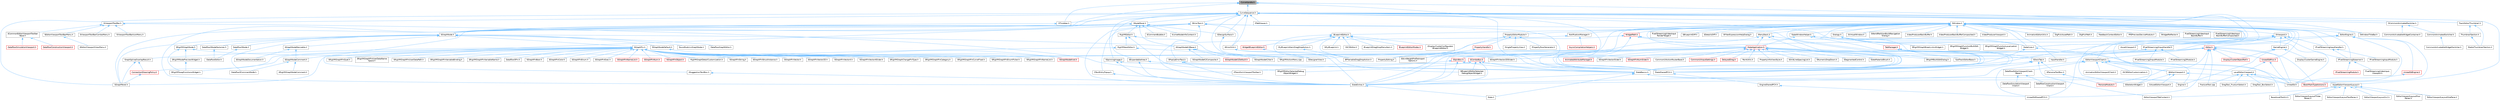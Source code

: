 digraph "CurveHandle.h"
{
 // INTERACTIVE_SVG=YES
 // LATEX_PDF_SIZE
  bgcolor="transparent";
  edge [fontname=Helvetica,fontsize=10,labelfontname=Helvetica,labelfontsize=10];
  node [fontname=Helvetica,fontsize=10,shape=box,height=0.2,width=0.4];
  Node1 [id="Node000001",label="CurveHandle.h",height=0.2,width=0.4,color="gray40", fillcolor="grey60", style="filled", fontcolor="black",tooltip=" "];
  Node1 -> Node2 [id="edge1_Node000001_Node000002",dir="back",color="steelblue1",style="solid",tooltip=" "];
  Node2 [id="Node000002",label="CurveSequence.h",height=0.2,width=0.4,color="grey40", fillcolor="white", style="filled",URL="$de/d03/CurveSequence_8h.html",tooltip=" "];
  Node2 -> Node3 [id="edge2_Node000002_Node000003",dir="back",color="steelblue1",style="solid",tooltip=" "];
  Node3 [id="Node000003",label="AssetEditorViewportLayout.h",height=0.2,width=0.4,color="grey40", fillcolor="white", style="filled",URL="$df/d46/AssetEditorViewportLayout_8h.html",tooltip=" "];
  Node3 -> Node4 [id="edge3_Node000003_Node000004",dir="back",color="steelblue1",style="solid",tooltip=" "];
  Node4 [id="Node000004",label="BaseAssetToolkit.h",height=0.2,width=0.4,color="grey40", fillcolor="white", style="filled",URL="$d4/d85/BaseAssetToolkit_8h.html",tooltip=" "];
  Node3 -> Node5 [id="edge4_Node000003_Node000005",dir="back",color="steelblue1",style="solid",tooltip=" "];
  Node5 [id="Node000005",label="EditorViewportLayout2x2.h",height=0.2,width=0.4,color="grey40", fillcolor="white", style="filled",URL="$df/dbd/EditorViewportLayout2x2_8h.html",tooltip=" "];
  Node3 -> Node6 [id="edge5_Node000003_Node000006",dir="back",color="steelblue1",style="solid",tooltip=" "];
  Node6 [id="Node000006",label="EditorViewportLayoutFour\lPanes.h",height=0.2,width=0.4,color="grey40", fillcolor="white", style="filled",URL="$d4/d84/EditorViewportLayoutFourPanes_8h.html",tooltip=" "];
  Node3 -> Node7 [id="edge6_Node000003_Node000007",dir="back",color="steelblue1",style="solid",tooltip=" "];
  Node7 [id="Node000007",label="EditorViewportLayoutOnePane.h",height=0.2,width=0.4,color="grey40", fillcolor="white", style="filled",URL="$d2/da6/EditorViewportLayoutOnePane_8h.html",tooltip=" "];
  Node3 -> Node8 [id="edge7_Node000003_Node000008",dir="back",color="steelblue1",style="solid",tooltip=" "];
  Node8 [id="Node000008",label="EditorViewportLayoutThree\lPanes.h",height=0.2,width=0.4,color="grey40", fillcolor="white", style="filled",URL="$d2/d25/EditorViewportLayoutThreePanes_8h.html",tooltip=" "];
  Node3 -> Node9 [id="edge8_Node000003_Node000009",dir="back",color="steelblue1",style="solid",tooltip=" "];
  Node9 [id="Node000009",label="EditorViewportLayoutTwoPanes.h",height=0.2,width=0.4,color="grey40", fillcolor="white", style="filled",URL="$dc/d66/EditorViewportLayoutTwoPanes_8h.html",tooltip=" "];
  Node3 -> Node10 [id="edge9_Node000003_Node000010",dir="back",color="steelblue1",style="solid",tooltip=" "];
  Node10 [id="Node000010",label="EditorViewportTabContent.h",height=0.2,width=0.4,color="grey40", fillcolor="white", style="filled",URL="$d9/da4/EditorViewportTabContent_8h.html",tooltip=" "];
  Node2 -> Node11 [id="edge10_Node000002_Node000011",dir="back",color="steelblue1",style="solid",tooltip=" "];
  Node11 [id="Node000011",label="EditorViewportClient.h",height=0.2,width=0.4,color="grey40", fillcolor="white", style="filled",URL="$d4/d41/EditorViewportClient_8h.html",tooltip=" "];
  Node11 -> Node12 [id="edge11_Node000011_Node000012",dir="back",color="steelblue1",style="solid",tooltip=" "];
  Node12 [id="Node000012",label="AnimationEditorViewportClient.h",height=0.2,width=0.4,color="grey40", fillcolor="white", style="filled",URL="$d1/d45/AnimationEditorViewportClient_8h.html",tooltip=" "];
  Node11 -> Node13 [id="edge12_Node000011_Node000013",dir="back",color="steelblue1",style="solid",tooltip=" "];
  Node13 [id="Node000013",label="DataflowEditorViewportClient\lBase.h",height=0.2,width=0.4,color="grey40", fillcolor="white", style="filled",URL="$d8/ddd/DataflowEditorViewportClientBase_8h.html",tooltip=" "];
  Node13 -> Node14 [id="edge13_Node000013_Node000014",dir="back",color="steelblue1",style="solid",tooltip=" "];
  Node14 [id="Node000014",label="DataflowConstructionViewport\lClient.h",height=0.2,width=0.4,color="grey40", fillcolor="white", style="filled",URL="$d5/da1/DataflowConstructionViewportClient_8h.html",tooltip=" "];
  Node13 -> Node15 [id="edge14_Node000013_Node000015",dir="back",color="steelblue1",style="solid",tooltip=" "];
  Node15 [id="Node000015",label="DataflowSimulationViewport\lClient.h",height=0.2,width=0.4,color="grey40", fillcolor="white", style="filled",URL="$da/d6a/DataflowSimulationViewportClient_8h.html",tooltip=" "];
  Node11 -> Node16 [id="edge15_Node000011_Node000016",dir="back",color="steelblue1",style="solid",tooltip=" "];
  Node16 [id="Node000016",label="ISCSEditorCustomization.h",height=0.2,width=0.4,color="grey40", fillcolor="white", style="filled",URL="$de/d19/ISCSEditorCustomization_8h.html",tooltip=" "];
  Node11 -> Node17 [id="edge16_Node000011_Node000017",dir="back",color="steelblue1",style="solid",tooltip=" "];
  Node17 [id="Node000017",label="LevelEditorViewport.h",height=0.2,width=0.4,color="grey40", fillcolor="white", style="filled",URL="$d4/ddf/LevelEditorViewport_8h.html",tooltip=" "];
  Node17 -> Node18 [id="edge17_Node000017_Node000018",dir="back",color="steelblue1",style="solid",tooltip=" "];
  Node18 [id="Node000018",label="BookMarkTypeActions.h",height=0.2,width=0.4,color="red", fillcolor="#FFF0F0", style="filled",URL="$d0/d2f/BookMarkTypeActions_8h.html",tooltip=" "];
  Node17 -> Node20 [id="edge18_Node000017_Node000020",dir="back",color="steelblue1",style="solid",tooltip=" "];
  Node20 [id="Node000020",label="DragTool_BoxSelect.h",height=0.2,width=0.4,color="grey40", fillcolor="white", style="filled",URL="$da/dbf/DragTool__BoxSelect_8h.html",tooltip=" "];
  Node17 -> Node21 [id="edge19_Node000017_Node000021",dir="back",color="steelblue1",style="solid",tooltip=" "];
  Node21 [id="Node000021",label="DragTool_FrustumSelect.h",height=0.2,width=0.4,color="grey40", fillcolor="white", style="filled",URL="$db/de7/DragTool__FrustumSelect_8h.html",tooltip=" "];
  Node17 -> Node22 [id="edge20_Node000017_Node000022",dir="back",color="steelblue1",style="solid",tooltip=" "];
  Node22 [id="Node000022",label="FractureTool.cpp",height=0.2,width=0.4,color="grey40", fillcolor="white", style="filled",URL="$dc/d9a/FractureTool_8cpp.html",tooltip=" "];
  Node17 -> Node23 [id="edge21_Node000017_Node000023",dir="back",color="steelblue1",style="solid",tooltip=" "];
  Node23 [id="Node000023",label="UnrealEd.h",height=0.2,width=0.4,color="grey40", fillcolor="white", style="filled",URL="$d2/d5f/UnrealEd_8h.html",tooltip=" "];
  Node11 -> Node24 [id="edge22_Node000011_Node000024",dir="back",color="steelblue1",style="solid",tooltip=" "];
  Node24 [id="Node000024",label="SEditorViewport.h",height=0.2,width=0.4,color="grey40", fillcolor="white", style="filled",URL="$dd/de0/SEditorViewport_8h.html",tooltip=" "];
  Node24 -> Node3 [id="edge23_Node000024_Node000003",dir="back",color="steelblue1",style="solid",tooltip=" "];
  Node24 -> Node25 [id="edge24_Node000024_Node000025",dir="back",color="steelblue1",style="solid",tooltip=" "];
  Node25 [id="Node000025",label="SAssetEditorViewport.h",height=0.2,width=0.4,color="grey40", fillcolor="white", style="filled",URL="$df/d5a/SAssetEditorViewport_8h.html",tooltip=" "];
  Node24 -> Node26 [id="edge25_Node000024_Node000026",dir="back",color="steelblue1",style="solid",tooltip=" "];
  Node26 [id="Node000026",label="SSkeletonWidget.h",height=0.2,width=0.4,color="grey40", fillcolor="white", style="filled",URL="$dd/da7/SSkeletonWidget_8h.html",tooltip=" "];
  Node11 -> Node26 [id="edge26_Node000011_Node000026",dir="back",color="steelblue1",style="solid",tooltip=" "];
  Node11 -> Node23 [id="edge27_Node000011_Node000023",dir="back",color="steelblue1",style="solid",tooltip=" "];
  Node11 -> Node27 [id="edge28_Node000011_Node000027",dir="back",color="steelblue1",style="solid",tooltip=" "];
  Node27 [id="Node000027",label="UnrealEdSharedPCH.h",height=0.2,width=0.4,color="grey40", fillcolor="white", style="filled",URL="$d1/de6/UnrealEdSharedPCH_8h.html",tooltip=" "];
  Node2 -> Node28 [id="edge29_Node000002_Node000028",dir="back",color="steelblue1",style="solid",tooltip=" "];
  Node28 [id="Node000028",label="SCommonAnimatedSwitcher.h",height=0.2,width=0.4,color="grey40", fillcolor="white", style="filled",URL="$d8/d15/SCommonAnimatedSwitcher_8h.html",tooltip=" "];
  Node28 -> Node29 [id="edge30_Node000028_Node000029",dir="back",color="steelblue1",style="solid",tooltip=" "];
  Node29 [id="Node000029",label="CommonActivatableWidgetContainer.h",height=0.2,width=0.4,color="grey40", fillcolor="white", style="filled",URL="$d9/db6/CommonActivatableWidgetContainer_8h.html",tooltip=" "];
  Node28 -> Node30 [id="edge31_Node000028_Node000030",dir="back",color="steelblue1",style="solid",tooltip=" "];
  Node30 [id="Node000030",label="CommonAnimatedSwitcher.h",height=0.2,width=0.4,color="grey40", fillcolor="white", style="filled",URL="$dc/d39/CommonAnimatedSwitcher_8h.html",tooltip=" "];
  Node30 -> Node31 [id="edge32_Node000030_Node000031",dir="back",color="steelblue1",style="solid",tooltip=" "];
  Node31 [id="Node000031",label="CommonActivatableWidgetSwitcher.h",height=0.2,width=0.4,color="grey40", fillcolor="white", style="filled",URL="$dc/dc6/CommonActivatableWidgetSwitcher_8h.html",tooltip=" "];
  Node2 -> Node32 [id="edge33_Node000002_Node000032",dir="back",color="steelblue1",style="solid",tooltip=" "];
  Node32 [id="Node000032",label="SDesignSurface.h",height=0.2,width=0.4,color="grey40", fillcolor="white", style="filled",URL="$d0/d2a/SDesignSurface_8h.html",tooltip=" "];
  Node32 -> Node33 [id="edge34_Node000032_Node000033",dir="back",color="steelblue1",style="solid",tooltip=" "];
  Node33 [id="Node000033",label="SDesignerView.h",height=0.2,width=0.4,color="grey40", fillcolor="white", style="filled",URL="$d2/d14/SDesignerView_8h.html",tooltip=" "];
  Node2 -> Node33 [id="edge35_Node000002_Node000033",dir="back",color="steelblue1",style="solid",tooltip=" "];
  Node2 -> Node34 [id="edge36_Node000002_Node000034",dir="back",color="steelblue1",style="solid",tooltip=" "];
  Node34 [id="Node000034",label="SDockTab.h",height=0.2,width=0.4,color="grey40", fillcolor="white", style="filled",URL="$d2/d6f/SDockTab_8h.html",tooltip=" "];
  Node34 -> Node10 [id="edge37_Node000034_Node000010",dir="back",color="steelblue1",style="solid",tooltip=" "];
  Node34 -> Node35 [id="edge38_Node000034_Node000035",dir="back",color="steelblue1",style="solid",tooltip=" "];
  Node35 [id="Node000035",label="SPersonaToolBox.h",height=0.2,width=0.4,color="grey40", fillcolor="white", style="filled",URL="$d3/d1c/SPersonaToolBox_8h.html",tooltip=" "];
  Node35 -> Node36 [id="edge39_Node000035_Node000036",dir="back",color="steelblue1",style="solid",tooltip=" "];
  Node36 [id="Node000036",label="PersonaModule.h",height=0.2,width=0.4,color="red", fillcolor="#FFF0F0", style="filled",URL="$de/d74/PersonaModule_8h.html",tooltip=" "];
  Node34 -> Node38 [id="edge40_Node000034_Node000038",dir="back",color="steelblue1",style="solid",tooltip=" "];
  Node38 [id="Node000038",label="SlateExtras.h",height=0.2,width=0.4,color="grey40", fillcolor="white", style="filled",URL="$d8/dec/SlateExtras_8h.html",tooltip=" "];
  Node38 -> Node39 [id="edge41_Node000038_Node000039",dir="back",color="steelblue1",style="solid",tooltip=" "];
  Node39 [id="Node000039",label="Slate.h",height=0.2,width=0.4,color="grey40", fillcolor="white", style="filled",URL="$d2/dc0/Slate_8h.html",tooltip=" "];
  Node34 -> Node40 [id="edge42_Node000034_Node000040",dir="back",color="steelblue1",style="solid",tooltip=" "];
  Node40 [id="Node000040",label="SlateSharedPCH.h",height=0.2,width=0.4,color="grey40", fillcolor="white", style="filled",URL="$d1/dfc/SlateSharedPCH_8h.html",tooltip=" "];
  Node40 -> Node41 [id="edge43_Node000040_Node000041",dir="back",color="steelblue1",style="solid",tooltip=" "];
  Node41 [id="Node000041",label="EngineSharedPCH.h",height=0.2,width=0.4,color="grey40", fillcolor="white", style="filled",URL="$dc/dbb/EngineSharedPCH_8h.html",tooltip=" "];
  Node41 -> Node27 [id="edge44_Node000041_Node000027",dir="back",color="steelblue1",style="solid",tooltip=" "];
  Node2 -> Node42 [id="edge45_Node000002_Node000042",dir="back",color="steelblue1",style="solid",tooltip=" "];
  Node42 [id="Node000042",label="SErrorHint.h",height=0.2,width=0.4,color="grey40", fillcolor="white", style="filled",URL="$d9/d4d/SErrorHint_8h.html",tooltip=" "];
  Node42 -> Node43 [id="edge46_Node000042_Node000043",dir="back",color="steelblue1",style="solid",tooltip=" "];
  Node43 [id="Node000043",label="SlateBasics.h",height=0.2,width=0.4,color="grey40", fillcolor="white", style="filled",URL="$da/d2f/SlateBasics_8h.html",tooltip=" "];
  Node43 -> Node44 [id="edge47_Node000043_Node000044",dir="back",color="steelblue1",style="solid",tooltip=" "];
  Node44 [id="Node000044",label="Engine.h",height=0.2,width=0.4,color="grey40", fillcolor="white", style="filled",URL="$d1/d34/Public_2Engine_8h.html",tooltip=" "];
  Node43 -> Node39 [id="edge48_Node000043_Node000039",dir="back",color="steelblue1",style="solid",tooltip=" "];
  Node43 -> Node38 [id="edge49_Node000043_Node000038",dir="back",color="steelblue1",style="solid",tooltip=" "];
  Node43 -> Node23 [id="edge50_Node000043_Node000023",dir="back",color="steelblue1",style="solid",tooltip=" "];
  Node42 -> Node38 [id="edge51_Node000042_Node000038",dir="back",color="steelblue1",style="solid",tooltip=" "];
  Node2 -> Node45 [id="edge52_Node000002_Node000045",dir="back",color="steelblue1",style="solid",tooltip=" "];
  Node45 [id="Node000045",label="SErrorText.h",height=0.2,width=0.4,color="grey40", fillcolor="white", style="filled",URL="$d7/d9a/SErrorText_8h.html",tooltip=" "];
  Node45 -> Node42 [id="edge53_Node000045_Node000042",dir="back",color="steelblue1",style="solid",tooltip=" "];
  Node45 -> Node46 [id="edge54_Node000045_Node000046",dir="back",color="steelblue1",style="solid",tooltip=" "];
  Node46 [id="Node000046",label="SGraphNode.h",height=0.2,width=0.4,color="grey40", fillcolor="white", style="filled",URL="$d2/d30/SGraphNode_8h.html",tooltip=" "];
  Node46 -> Node47 [id="edge55_Node000046_Node000047",dir="back",color="steelblue1",style="solid",tooltip=" "];
  Node47 [id="Node000047",label="DataflowGraphEditor.h",height=0.2,width=0.4,color="grey40", fillcolor="white", style="filled",URL="$d4/dfa/DataflowGraphEditor_8h.html",tooltip=" "];
  Node46 -> Node48 [id="edge56_Node000046_Node000048",dir="back",color="steelblue1",style="solid",tooltip=" "];
  Node48 [id="Node000048",label="DataflowSCommentNode.h",height=0.2,width=0.4,color="grey40", fillcolor="white", style="filled",URL="$de/dd7/DataflowSCommentNode_8h.html",tooltip=" "];
  Node46 -> Node49 [id="edge57_Node000046_Node000049",dir="back",color="steelblue1",style="solid",tooltip=" "];
  Node49 [id="Node000049",label="DataflowSNode.h",height=0.2,width=0.4,color="grey40", fillcolor="white", style="filled",URL="$d8/d5a/DataflowSNode_8h.html",tooltip=" "];
  Node49 -> Node50 [id="edge58_Node000049_Node000050",dir="back",color="steelblue1",style="solid",tooltip=" "];
  Node50 [id="Node000050",label="DataflowEditor.h",height=0.2,width=0.4,color="grey40", fillcolor="white", style="filled",URL="$d9/d93/DataflowEditor_8h.html",tooltip=" "];
  Node46 -> Node51 [id="edge59_Node000046_Node000051",dir="back",color="steelblue1",style="solid",tooltip=" "];
  Node51 [id="Node000051",label="DataflowSNodeFactories.h",height=0.2,width=0.4,color="grey40", fillcolor="white", style="filled",URL="$dc/d28/DataflowSNodeFactories_8h.html",tooltip=" "];
  Node51 -> Node50 [id="edge60_Node000051_Node000050",dir="back",color="steelblue1",style="solid",tooltip=" "];
  Node46 -> Node52 [id="edge61_Node000046_Node000052",dir="back",color="steelblue1",style="solid",tooltip=" "];
  Node52 [id="Node000052",label="SGraphNodeDefault.h",height=0.2,width=0.4,color="grey40", fillcolor="white", style="filled",URL="$de/daa/SGraphNodeDefault_8h.html",tooltip=" "];
  Node52 -> Node53 [id="edge62_Node000052_Node000053",dir="back",color="steelblue1",style="solid",tooltip=" "];
  Node53 [id="Node000053",label="SGraphNodeKnot.h",height=0.2,width=0.4,color="red", fillcolor="#FFF0F0", style="filled",URL="$da/da5/SGraphNodeKnot_8h.html",tooltip=" "];
  Node46 -> Node55 [id="edge63_Node000046_Node000055",dir="back",color="steelblue1",style="solid",tooltip=" "];
  Node55 [id="Node000055",label="SGraphNodeK2Base.h",height=0.2,width=0.4,color="grey40", fillcolor="white", style="filled",URL="$de/d4a/SGraphNodeK2Base_8h.html",tooltip=" "];
  Node55 -> Node56 [id="edge64_Node000055_Node000056",dir="back",color="steelblue1",style="solid",tooltip=" "];
  Node56 [id="Node000056",label="SGraphNodeK2Composite.h",height=0.2,width=0.4,color="grey40", fillcolor="white", style="filled",URL="$d9/d1f/SGraphNodeK2Composite_8h.html",tooltip=" "];
  Node55 -> Node57 [id="edge65_Node000055_Node000057",dir="back",color="steelblue1",style="solid",tooltip=" "];
  Node57 [id="Node000057",label="SGraphNodeK2Default.h",height=0.2,width=0.4,color="red", fillcolor="#FFF0F0", style="filled",URL="$d6/dba/SGraphNodeK2Default_8h.html",tooltip=" "];
  Node55 -> Node59 [id="edge66_Node000055_Node000059",dir="back",color="steelblue1",style="solid",tooltip=" "];
  Node59 [id="Node000059",label="SGraphNodeK2Var.h",height=0.2,width=0.4,color="grey40", fillcolor="white", style="filled",URL="$d3/d75/SGraphNodeK2Var_8h.html",tooltip=" "];
  Node46 -> Node60 [id="edge67_Node000046_Node000060",dir="back",color="steelblue1",style="solid",tooltip=" "];
  Node60 [id="Node000060",label="SGraphNodeResizable.h",height=0.2,width=0.4,color="grey40", fillcolor="white", style="filled",URL="$da/d09/SGraphNodeResizable_8h.html",tooltip=" "];
  Node60 -> Node61 [id="edge68_Node000060_Node000061",dir="back",color="steelblue1",style="solid",tooltip=" "];
  Node61 [id="Node000061",label="SGraphNodeComment.h",height=0.2,width=0.4,color="grey40", fillcolor="white", style="filled",URL="$d7/db6/SGraphNodeComment_8h.html",tooltip=" "];
  Node61 -> Node48 [id="edge69_Node000061_Node000048",dir="back",color="steelblue1",style="solid",tooltip=" "];
  Node61 -> Node62 [id="edge70_Node000061_Node000062",dir="back",color="steelblue1",style="solid",tooltip=" "];
  Node62 [id="Node000062",label="SRigVMGraphNodeComment.h",height=0.2,width=0.4,color="grey40", fillcolor="white", style="filled",URL="$d0/d18/SRigVMGraphNodeComment_8h.html",tooltip=" "];
  Node60 -> Node63 [id="edge71_Node000060_Node000063",dir="back",color="steelblue1",style="solid",tooltip=" "];
  Node63 [id="Node000063",label="SGraphNodeDocumentation.h",height=0.2,width=0.4,color="grey40", fillcolor="white", style="filled",URL="$de/d42/SGraphNodeDocumentation_8h.html",tooltip=" "];
  Node46 -> Node64 [id="edge72_Node000046_Node000064",dir="back",color="steelblue1",style="solid",tooltip=" "];
  Node64 [id="Node000064",label="SGraphPanel.h",height=0.2,width=0.4,color="grey40", fillcolor="white", style="filled",URL="$d2/dcf/SGraphPanel_8h.html",tooltip=" "];
  Node46 -> Node65 [id="edge73_Node000046_Node000065",dir="back",color="steelblue1",style="solid",tooltip=" "];
  Node65 [id="Node000065",label="SGraphPin.h",height=0.2,width=0.4,color="grey40", fillcolor="white", style="filled",URL="$d1/dd1/SGraphPin_8h.html",tooltip=" "];
  Node65 -> Node66 [id="edge74_Node000065_Node000066",dir="back",color="steelblue1",style="solid",tooltip=" "];
  Node66 [id="Node000066",label="ConnectionDrawingPolicy.h",height=0.2,width=0.4,color="red", fillcolor="#FFF0F0", style="filled",URL="$d5/dc8/ConnectionDrawingPolicy_8h.html",tooltip=" "];
  Node66 -> Node64 [id="edge75_Node000066_Node000064",dir="back",color="steelblue1",style="solid",tooltip=" "];
  Node65 -> Node71 [id="edge76_Node000065_Node000071",dir="back",color="steelblue1",style="solid",tooltip=" "];
  Node71 [id="Node000071",label="DataflowSPin.h",height=0.2,width=0.4,color="grey40", fillcolor="white", style="filled",URL="$d2/de1/DataflowSPin_8h.html",tooltip=" "];
  Node65 -> Node72 [id="edge77_Node000065_Node000072",dir="back",color="steelblue1",style="solid",tooltip=" "];
  Node72 [id="Node000072",label="GraphSplineOverlapResult.h",height=0.2,width=0.4,color="grey40", fillcolor="white", style="filled",URL="$dc/d14/GraphSplineOverlapResult_8h.html",tooltip=" "];
  Node72 -> Node66 [id="edge78_Node000072_Node000066",dir="back",color="steelblue1",style="solid",tooltip=" "];
  Node72 -> Node64 [id="edge79_Node000072_Node000064",dir="back",color="steelblue1",style="solid",tooltip=" "];
  Node65 -> Node73 [id="edge80_Node000065_Node000073",dir="back",color="steelblue1",style="solid",tooltip=" "];
  Node73 [id="Node000073",label="RigVMGraphDetailCustomization.h",height=0.2,width=0.4,color="grey40", fillcolor="white", style="filled",URL="$da/d8c/RigVMGraphDetailCustomization_8h.html",tooltip=" "];
  Node65 -> Node53 [id="edge81_Node000065_Node000053",dir="back",color="steelblue1",style="solid",tooltip=" "];
  Node65 -> Node64 [id="edge82_Node000065_Node000064",dir="back",color="steelblue1",style="solid",tooltip=" "];
  Node65 -> Node74 [id="edge83_Node000065_Node000074",dir="back",color="steelblue1",style="solid",tooltip=" "];
  Node74 [id="Node000074",label="SGraphPinBool.h",height=0.2,width=0.4,color="grey40", fillcolor="white", style="filled",URL="$d8/d82/SGraphPinBool_8h.html",tooltip=" "];
  Node65 -> Node75 [id="edge84_Node000065_Node000075",dir="back",color="steelblue1",style="solid",tooltip=" "];
  Node75 [id="Node000075",label="SGraphPinColor.h",height=0.2,width=0.4,color="grey40", fillcolor="white", style="filled",URL="$dd/d8d/SGraphPinColor_8h.html",tooltip=" "];
  Node65 -> Node76 [id="edge85_Node000065_Node000076",dir="back",color="steelblue1",style="solid",tooltip=" "];
  Node76 [id="Node000076",label="SGraphPinEnum.h",height=0.2,width=0.4,color="grey40", fillcolor="white", style="filled",URL="$dc/d1a/SGraphPinEnum_8h.html",tooltip=" "];
  Node65 -> Node77 [id="edge86_Node000065_Node000077",dir="back",color="steelblue1",style="solid",tooltip=" "];
  Node77 [id="Node000077",label="SGraphPinExec.h",height=0.2,width=0.4,color="grey40", fillcolor="white", style="filled",URL="$d1/d4c/SGraphPinExec_8h.html",tooltip=" "];
  Node65 -> Node78 [id="edge87_Node000065_Node000078",dir="back",color="steelblue1",style="solid",tooltip=" "];
  Node78 [id="Node000078",label="SGraphPinNameList.h",height=0.2,width=0.4,color="red", fillcolor="#FFF0F0", style="filled",URL="$d4/d09/SGraphPinNameList_8h.html",tooltip=" "];
  Node65 -> Node80 [id="edge88_Node000065_Node000080",dir="back",color="steelblue1",style="solid",tooltip=" "];
  Node80 [id="Node000080",label="SGraphPinNum.h",height=0.2,width=0.4,color="red", fillcolor="#FFF0F0", style="filled",URL="$d7/da4/SGraphPinNum_8h.html",tooltip=" "];
  Node65 -> Node82 [id="edge89_Node000065_Node000082",dir="back",color="steelblue1",style="solid",tooltip=" "];
  Node82 [id="Node000082",label="SGraphPinNumSlider.h",height=0.2,width=0.4,color="red", fillcolor="#FFF0F0", style="filled",URL="$d5/d00/SGraphPinNumSlider_8h.html",tooltip=" "];
  Node65 -> Node84 [id="edge90_Node000065_Node000084",dir="back",color="steelblue1",style="solid",tooltip=" "];
  Node84 [id="Node000084",label="SGraphPinObject.h",height=0.2,width=0.4,color="red", fillcolor="#FFF0F0", style="filled",URL="$da/dd6/SGraphPinObject_8h.html",tooltip=" "];
  Node65 -> Node86 [id="edge91_Node000065_Node000086",dir="back",color="steelblue1",style="solid",tooltip=" "];
  Node86 [id="Node000086",label="SGraphPinString.h",height=0.2,width=0.4,color="grey40", fillcolor="white", style="filled",URL="$d0/d49/SGraphPinString_8h.html",tooltip=" "];
  Node65 -> Node87 [id="edge92_Node000065_Node000087",dir="back",color="steelblue1",style="solid",tooltip=" "];
  Node87 [id="Node000087",label="SGraphPinStructInstance.h",height=0.2,width=0.4,color="grey40", fillcolor="white", style="filled",URL="$db/d8b/SGraphPinStructInstance_8h.html",tooltip=" "];
  Node65 -> Node88 [id="edge93_Node000065_Node000088",dir="back",color="steelblue1",style="solid",tooltip=" "];
  Node88 [id="Node000088",label="SGraphPinVector.h",height=0.2,width=0.4,color="grey40", fillcolor="white", style="filled",URL="$d8/de7/SGraphPinVector_8h.html",tooltip=" "];
  Node65 -> Node89 [id="edge94_Node000065_Node000089",dir="back",color="steelblue1",style="solid",tooltip=" "];
  Node89 [id="Node000089",label="SGraphPinVector2D.h",height=0.2,width=0.4,color="grey40", fillcolor="white", style="filled",URL="$d7/d67/SGraphPinVector2D_8h.html",tooltip=" "];
  Node65 -> Node90 [id="edge95_Node000065_Node000090",dir="back",color="steelblue1",style="solid",tooltip=" "];
  Node90 [id="Node000090",label="SGraphPinVector2DSlider.h",height=0.2,width=0.4,color="grey40", fillcolor="white", style="filled",URL="$d7/d05/SGraphPinVector2DSlider_8h.html",tooltip=" "];
  Node65 -> Node91 [id="edge96_Node000065_Node000091",dir="back",color="steelblue1",style="solid",tooltip=" "];
  Node91 [id="Node000091",label="SGraphPinVector4.h",height=0.2,width=0.4,color="grey40", fillcolor="white", style="filled",URL="$d4/d94/SGraphPinVector4_8h.html",tooltip=" "];
  Node65 -> Node92 [id="edge97_Node000065_Node000092",dir="back",color="steelblue1",style="solid",tooltip=" "];
  Node92 [id="Node000092",label="SGraphPinVector4Slider.h",height=0.2,width=0.4,color="grey40", fillcolor="white", style="filled",URL="$d9/db8/SGraphPinVector4Slider_8h.html",tooltip=" "];
  Node65 -> Node93 [id="edge98_Node000065_Node000093",dir="back",color="steelblue1",style="solid",tooltip=" "];
  Node93 [id="Node000093",label="SGraphPinVectorSlider.h",height=0.2,width=0.4,color="grey40", fillcolor="white", style="filled",URL="$dc/d38/SGraphPinVectorSlider_8h.html",tooltip=" "];
  Node65 -> Node94 [id="edge99_Node000065_Node000094",dir="back",color="steelblue1",style="solid",tooltip=" "];
  Node94 [id="Node000094",label="SRigVMGraphChangePinType.h",height=0.2,width=0.4,color="grey40", fillcolor="white", style="filled",URL="$d4/da7/SRigVMGraphChangePinType_8h.html",tooltip=" "];
  Node65 -> Node95 [id="edge100_Node000065_Node000095",dir="back",color="steelblue1",style="solid",tooltip=" "];
  Node95 [id="Node000095",label="SRigVMGraphPinCategory.h",height=0.2,width=0.4,color="grey40", fillcolor="white", style="filled",URL="$da/d67/SRigVMGraphPinCategory_8h.html",tooltip=" "];
  Node65 -> Node96 [id="edge101_Node000065_Node000096",dir="back",color="steelblue1",style="solid",tooltip=" "];
  Node96 [id="Node000096",label="SRigVMGraphPinCurveFloat.h",height=0.2,width=0.4,color="grey40", fillcolor="white", style="filled",URL="$d3/d13/SRigVMGraphPinCurveFloat_8h.html",tooltip=" "];
  Node65 -> Node97 [id="edge102_Node000065_Node000097",dir="back",color="steelblue1",style="solid",tooltip=" "];
  Node97 [id="Node000097",label="SRigVMGraphPinEnumPicker.h",height=0.2,width=0.4,color="grey40", fillcolor="white", style="filled",URL="$d9/dd1/SRigVMGraphPinEnumPicker_8h.html",tooltip=" "];
  Node65 -> Node98 [id="edge103_Node000065_Node000098",dir="back",color="steelblue1",style="solid",tooltip=" "];
  Node98 [id="Node000098",label="SRigVMGraphPinNameList.h",height=0.2,width=0.4,color="grey40", fillcolor="white", style="filled",URL="$d7/dfc/SRigVMGraphPinNameList_8h.html",tooltip=" "];
  Node65 -> Node99 [id="edge104_Node000065_Node000099",dir="back",color="steelblue1",style="solid",tooltip=" "];
  Node99 [id="Node000099",label="SRigVMGraphPinQuat.h",height=0.2,width=0.4,color="grey40", fillcolor="white", style="filled",URL="$de/dda/SRigVMGraphPinQuat_8h.html",tooltip=" "];
  Node65 -> Node100 [id="edge105_Node000065_Node000100",dir="back",color="steelblue1",style="solid",tooltip=" "];
  Node100 [id="Node000100",label="SRigVMGraphPinUserDataName\lSpace.h",height=0.2,width=0.4,color="grey40", fillcolor="white", style="filled",URL="$d7/dfd/SRigVMGraphPinUserDataNameSpace_8h.html",tooltip=" "];
  Node65 -> Node101 [id="edge106_Node000065_Node000101",dir="back",color="steelblue1",style="solid",tooltip=" "];
  Node101 [id="Node000101",label="SRigVMGraphPinUserDataPath.h",height=0.2,width=0.4,color="grey40", fillcolor="white", style="filled",URL="$d5/d31/SRigVMGraphPinUserDataPath_8h.html",tooltip=" "];
  Node65 -> Node102 [id="edge107_Node000065_Node000102",dir="back",color="steelblue1",style="solid",tooltip=" "];
  Node102 [id="Node000102",label="SRigVMGraphPinVariableBinding.h",height=0.2,width=0.4,color="grey40", fillcolor="white", style="filled",URL="$db/dca/SRigVMGraphPinVariableBinding_8h.html",tooltip=" "];
  Node65 -> Node103 [id="edge108_Node000065_Node000103",dir="back",color="steelblue1",style="solid",tooltip=" "];
  Node103 [id="Node000103",label="SRigVMGraphPinVariableName.h",height=0.2,width=0.4,color="grey40", fillcolor="white", style="filled",URL="$d0/da1/SRigVMGraphPinVariableName_8h.html",tooltip=" "];
  Node65 -> Node104 [id="edge109_Node000065_Node000104",dir="back",color="steelblue1",style="solid",tooltip=" "];
  Node104 [id="Node000104",label="SRigVMSwapFunctionsWidget.h",height=0.2,width=0.4,color="grey40", fillcolor="white", style="filled",URL="$d0/da2/SRigVMSwapFunctionsWidget_8h.html",tooltip=" "];
  Node46 -> Node105 [id="edge110_Node000046_Node000105",dir="back",color="steelblue1",style="solid",tooltip=" "];
  Node105 [id="Node000105",label="SRigVMGraphNode.h",height=0.2,width=0.4,color="grey40", fillcolor="white", style="filled",URL="$d0/d1e/SRigVMGraphNode_8h.html",tooltip=" "];
  Node105 -> Node73 [id="edge111_Node000105_Node000073",dir="back",color="steelblue1",style="solid",tooltip=" "];
  Node105 -> Node106 [id="edge112_Node000105_Node000106",dir="back",color="steelblue1",style="solid",tooltip=" "];
  Node106 [id="Node000106",label="SRigVMNodePreviewWidget.h",height=0.2,width=0.4,color="grey40", fillcolor="white", style="filled",URL="$d5/d72/SRigVMNodePreviewWidget_8h.html",tooltip=" "];
  Node106 -> Node104 [id="edge113_Node000106_Node000104",dir="back",color="steelblue1",style="solid",tooltip=" "];
  Node105 -> Node104 [id="edge114_Node000105_Node000104",dir="back",color="steelblue1",style="solid",tooltip=" "];
  Node46 -> Node107 [id="edge115_Node000046_Node000107",dir="back",color="steelblue1",style="solid",tooltip=" "];
  Node107 [id="Node000107",label="SoundSubmixGraphNode.h",height=0.2,width=0.4,color="grey40", fillcolor="white", style="filled",URL="$d5/d09/SoundSubmixGraphNode_8h.html",tooltip=" "];
  Node45 -> Node108 [id="edge116_Node000045_Node000108",dir="back",color="steelblue1",style="solid",tooltip=" "];
  Node108 [id="Node000108",label="SPopUpErrorText.h",height=0.2,width=0.4,color="grey40", fillcolor="white", style="filled",URL="$d7/d15/SPopUpErrorText_8h.html",tooltip=" "];
  Node108 -> Node43 [id="edge117_Node000108_Node000043",dir="back",color="steelblue1",style="solid",tooltip=" "];
  Node108 -> Node38 [id="edge118_Node000108_Node000038",dir="back",color="steelblue1",style="solid",tooltip=" "];
  Node45 -> Node109 [id="edge119_Node000045_Node000109",dir="back",color="steelblue1",style="solid",tooltip=" "];
  Node109 [id="Node000109",label="SSuggestionTextBox.h",height=0.2,width=0.4,color="grey40", fillcolor="white", style="filled",URL="$d1/df9/SSuggestionTextBox_8h.html",tooltip=" "];
  Node109 -> Node38 [id="edge120_Node000109_Node000038",dir="back",color="steelblue1",style="solid",tooltip=" "];
  Node45 -> Node110 [id="edge121_Node000045_Node000110",dir="back",color="steelblue1",style="solid",tooltip=" "];
  Node110 [id="Node000110",label="STextEntryPopup.h",height=0.2,width=0.4,color="grey40", fillcolor="white", style="filled",URL="$d6/d4f/STextEntryPopup_8h.html",tooltip=" "];
  Node110 -> Node38 [id="edge122_Node000110_Node000038",dir="back",color="steelblue1",style="solid",tooltip=" "];
  Node45 -> Node43 [id="edge123_Node000045_Node000043",dir="back",color="steelblue1",style="solid",tooltip=" "];
  Node45 -> Node38 [id="edge124_Node000045_Node000038",dir="back",color="steelblue1",style="solid",tooltip=" "];
  Node45 -> Node40 [id="edge125_Node000045_Node000040",dir="back",color="steelblue1",style="solid",tooltip=" "];
  Node2 -> Node111 [id="edge126_Node000002_Node000111",dir="back",color="steelblue1",style="solid",tooltip=" "];
  Node111 [id="Node000111",label="SExpandableArea.h",height=0.2,width=0.4,color="grey40", fillcolor="white", style="filled",URL="$da/d6a/SExpandableArea_8h.html",tooltip=" "];
  Node111 -> Node38 [id="edge127_Node000111_Node000038",dir="back",color="steelblue1",style="solid",tooltip=" "];
  Node111 -> Node40 [id="edge128_Node000111_Node000040",dir="back",color="steelblue1",style="solid",tooltip=" "];
  Node2 -> Node46 [id="edge129_Node000002_Node000046",dir="back",color="steelblue1",style="solid",tooltip=" "];
  Node2 -> Node64 [id="edge130_Node000002_Node000064",dir="back",color="steelblue1",style="solid",tooltip=" "];
  Node2 -> Node112 [id="edge131_Node000002_Node000112",dir="back",color="steelblue1",style="solid",tooltip=" "];
  Node112 [id="Node000112",label="SNodePanel.h",height=0.2,width=0.4,color="grey40", fillcolor="white", style="filled",URL="$da/db1/SNodePanel_8h.html",tooltip=" "];
  Node112 -> Node113 [id="edge132_Node000112_Node000113",dir="back",color="steelblue1",style="solid",tooltip=" "];
  Node113 [id="Node000113",label="KismetNodeInfoContext.h",height=0.2,width=0.4,color="grey40", fillcolor="white", style="filled",URL="$d3/dfc/KismetNodeInfoContext_8h.html",tooltip=" "];
  Node112 -> Node114 [id="edge133_Node000112_Node000114",dir="back",color="steelblue1",style="solid",tooltip=" "];
  Node114 [id="Node000114",label="RigVMEditor.h",height=0.2,width=0.4,color="grey40", fillcolor="white", style="filled",URL="$d3/d13/RigVMEditor_8h.html",tooltip=" "];
  Node114 -> Node115 [id="edge134_Node000114_Node000115",dir="back",color="steelblue1",style="solid",tooltip=" "];
  Node115 [id="Node000115",label="RigVMNewEditor.h",height=0.2,width=0.4,color="grey40", fillcolor="white", style="filled",URL="$df/dd1/RigVMNewEditor_8h.html",tooltip=" "];
  Node115 -> Node73 [id="edge135_Node000115_Node000073",dir="back",color="steelblue1",style="solid",tooltip=" "];
  Node115 -> Node116 [id="edge136_Node000115_Node000116",dir="back",color="steelblue1",style="solid",tooltip=" "];
  Node116 [id="Node000116",label="SRigVMActionMenu.cpp",height=0.2,width=0.4,color="grey40", fillcolor="white", style="filled",URL="$dc/d4c/SRigVMActionMenu_8cpp.html",tooltip=" "];
  Node114 -> Node116 [id="edge137_Node000114_Node000116",dir="back",color="steelblue1",style="solid",tooltip=" "];
  Node114 -> Node117 [id="edge138_Node000114_Node000117",dir="back",color="steelblue1",style="solid",tooltip=" "];
  Node117 [id="Node000117",label="SRigVMEditorSelectedDebug\lObjectWidget.h",height=0.2,width=0.4,color="grey40", fillcolor="white", style="filled",URL="$d9/dcd/SRigVMEditorSelectedDebugObjectWidget_8h.html",tooltip=" "];
  Node112 -> Node118 [id="edge139_Node000112_Node000118",dir="back",color="steelblue1",style="solid",tooltip=" "];
  Node118 [id="Node000118",label="SCommentBubble.h",height=0.2,width=0.4,color="grey40", fillcolor="white", style="filled",URL="$d9/d84/SCommentBubble_8h.html",tooltip=" "];
  Node112 -> Node32 [id="edge140_Node000112_Node000032",dir="back",color="steelblue1",style="solid",tooltip=" "];
  Node112 -> Node46 [id="edge141_Node000112_Node000046",dir="back",color="steelblue1",style="solid",tooltip=" "];
  Node112 -> Node61 [id="edge142_Node000112_Node000061",dir="back",color="steelblue1",style="solid",tooltip=" "];
  Node112 -> Node55 [id="edge143_Node000112_Node000055",dir="back",color="steelblue1",style="solid",tooltip=" "];
  Node112 -> Node64 [id="edge144_Node000112_Node000064",dir="back",color="steelblue1",style="solid",tooltip=" "];
  Node2 -> Node119 [id="edge145_Node000002_Node000119",dir="back",color="steelblue1",style="solid",tooltip=" "];
  Node119 [id="Node000119",label="SSpinningImage.h",height=0.2,width=0.4,color="grey40", fillcolor="white", style="filled",URL="$db/d01/SSpinningImage_8h.html",tooltip=" "];
  Node119 -> Node43 [id="edge146_Node000119_Node000043",dir="back",color="steelblue1",style="solid",tooltip=" "];
  Node119 -> Node38 [id="edge147_Node000119_Node000038",dir="back",color="steelblue1",style="solid",tooltip=" "];
  Node2 -> Node120 [id="edge148_Node000002_Node000120",dir="back",color="steelblue1",style="solid",tooltip=" "];
  Node120 [id="Node000120",label="STabDrawer.h",height=0.2,width=0.4,color="grey40", fillcolor="white", style="filled",URL="$d4/d79/STabDrawer_8h.html",tooltip=" "];
  Node2 -> Node121 [id="edge149_Node000002_Node000121",dir="back",color="steelblue1",style="solid",tooltip=" "];
  Node121 [id="Node000121",label="SThrobber.h",height=0.2,width=0.4,color="grey40", fillcolor="white", style="filled",URL="$d3/dec/SThrobber_8h.html",tooltip=" "];
  Node121 -> Node38 [id="edge150_Node000121_Node000038",dir="back",color="steelblue1",style="solid",tooltip=" "];
  Node2 -> Node122 [id="edge151_Node000002_Node000122",dir="back",color="steelblue1",style="solid",tooltip=" "];
  Node122 [id="Node000122",label="SViewportToolBar.h",height=0.2,width=0.4,color="grey40", fillcolor="white", style="filled",URL="$da/d57/SViewportToolBar_8h.html",tooltip=" "];
  Node122 -> Node123 [id="edge152_Node000122_Node000123",dir="back",color="steelblue1",style="solid",tooltip=" "];
  Node123 [id="Node000123",label="SCommonEditorViewportToolbar\lBase.h",height=0.2,width=0.4,color="grey40", fillcolor="white", style="filled",URL="$d0/d79/SCommonEditorViewportToolbarBase_8h.html",tooltip=" "];
  Node123 -> Node124 [id="edge153_Node000123_Node000124",dir="back",color="steelblue1",style="solid",tooltip=" "];
  Node124 [id="Node000124",label="DataflowConstructionViewport.h",height=0.2,width=0.4,color="red", fillcolor="#FFF0F0", style="filled",URL="$de/d97/DataflowConstructionViewport_8h.html",tooltip=" "];
  Node123 -> Node126 [id="edge154_Node000123_Node000126",dir="back",color="steelblue1",style="solid",tooltip=" "];
  Node126 [id="Node000126",label="DataflowSimulationViewport.h",height=0.2,width=0.4,color="red", fillcolor="#FFF0F0", style="filled",URL="$d5/d71/DataflowSimulationViewport_8h.html",tooltip=" "];
  Node122 -> Node127 [id="edge155_Node000122_Node000127",dir="back",color="steelblue1",style="solid",tooltip=" "];
  Node127 [id="Node000127",label="SEditorViewportToolBarMenu.h",height=0.2,width=0.4,color="grey40", fillcolor="white", style="filled",URL="$dd/dec/SEditorViewportToolBarMenu_8h.html",tooltip=" "];
  Node127 -> Node128 [id="edge156_Node000127_Node000128",dir="back",color="steelblue1",style="solid",tooltip=" "];
  Node128 [id="Node000128",label="SEditorViewportViewMenu.h",height=0.2,width=0.4,color="grey40", fillcolor="white", style="filled",URL="$db/d67/SEditorViewportViewMenu_8h.html",tooltip=" "];
  Node122 -> Node129 [id="edge157_Node000122_Node000129",dir="back",color="steelblue1",style="solid",tooltip=" "];
  Node129 [id="Node000129",label="STransformViewportToolbar.h",height=0.2,width=0.4,color="grey40", fillcolor="white", style="filled",URL="$d8/da8/STransformViewportToolbar_8h.html",tooltip=" "];
  Node122 -> Node130 [id="edge158_Node000122_Node000130",dir="back",color="steelblue1",style="solid",tooltip=" "];
  Node130 [id="Node000130",label="SViewportToolBarComboMenu.h",height=0.2,width=0.4,color="grey40", fillcolor="white", style="filled",URL="$de/d6a/SViewportToolBarComboMenu_8h.html",tooltip=" "];
  Node122 -> Node131 [id="edge159_Node000122_Node000131",dir="back",color="steelblue1",style="solid",tooltip=" "];
  Node131 [id="Node000131",label="SViewportToolBarIconMenu.h",height=0.2,width=0.4,color="grey40", fillcolor="white", style="filled",URL="$dc/dfc/SViewportToolBarIconMenu_8h.html",tooltip=" "];
  Node2 -> Node132 [id="edge160_Node000002_Node000132",dir="back",color="steelblue1",style="solid",tooltip=" "];
  Node132 [id="Node000132",label="SWindow.h",height=0.2,width=0.4,color="grey40", fillcolor="white", style="filled",URL="$d2/d6d/SWindow_8h.html",tooltip=" "];
  Node132 -> Node133 [id="edge161_Node000132_Node000133",dir="back",color="steelblue1",style="solid",tooltip=" "];
  Node133 [id="Node000133",label="AnimationEditorUtils.h",height=0.2,width=0.4,color="grey40", fillcolor="white", style="filled",URL="$df/d23/AnimationEditorUtils_8h.html",tooltip=" "];
  Node132 -> Node134 [id="edge162_Node000132_Node000134",dir="back",color="steelblue1",style="solid",tooltip=" "];
  Node134 [id="Node000134",label="BlueprintEditor.h",height=0.2,width=0.4,color="grey40", fillcolor="white", style="filled",URL="$df/d7d/BlueprintEditor_8h.html",tooltip=" "];
  Node134 -> Node135 [id="edge163_Node000134_Node000135",dir="back",color="steelblue1",style="solid",tooltip=" "];
  Node135 [id="Node000135",label="BPVariableDragDropAction.h",height=0.2,width=0.4,color="grey40", fillcolor="white", style="filled",URL="$dd/d23/BPVariableDragDropAction_8h.html",tooltip=" "];
  Node134 -> Node136 [id="edge164_Node000134_Node000136",dir="back",color="steelblue1",style="solid",tooltip=" "];
  Node136 [id="Node000136",label="BlueprintDragDropMenuItem.h",height=0.2,width=0.4,color="grey40", fillcolor="white", style="filled",URL="$dc/deb/BlueprintDragDropMenuItem_8h.html",tooltip=" "];
  Node134 -> Node137 [id="edge165_Node000134_Node000137",dir="back",color="steelblue1",style="solid",tooltip=" "];
  Node137 [id="Node000137",label="BlueprintEditorModes.h",height=0.2,width=0.4,color="red", fillcolor="#FFF0F0", style="filled",URL="$d9/d70/BlueprintEditorModes_8h.html",tooltip=" "];
  Node134 -> Node139 [id="edge166_Node000134_Node000139",dir="back",color="steelblue1",style="solid",tooltip=" "];
  Node139 [id="Node000139",label="IDisplayClusterConfigurator\lBlueprintEditor.h",height=0.2,width=0.4,color="grey40", fillcolor="white", style="filled",URL="$dd/d4b/IDisplayClusterConfiguratorBlueprintEditor_8h.html",tooltip=" "];
  Node134 -> Node140 [id="edge167_Node000134_Node000140",dir="back",color="steelblue1",style="solid",tooltip=" "];
  Node140 [id="Node000140",label="MyBlueprintItemDragDropAction.h",height=0.2,width=0.4,color="grey40", fillcolor="white", style="filled",URL="$da/d11/MyBlueprintItemDragDropAction_8h.html",tooltip=" "];
  Node140 -> Node135 [id="edge168_Node000140_Node000135",dir="back",color="steelblue1",style="solid",tooltip=" "];
  Node134 -> Node141 [id="edge169_Node000134_Node000141",dir="back",color="steelblue1",style="solid",tooltip=" "];
  Node141 [id="Node000141",label="SBlueprintEditorSelected\lDebugObjectWidget.h",height=0.2,width=0.4,color="grey40", fillcolor="white", style="filled",URL="$de/d6c/SBlueprintEditorSelectedDebugObjectWidget_8h.html",tooltip=" "];
  Node134 -> Node142 [id="edge170_Node000134_Node000142",dir="back",color="steelblue1",style="solid",tooltip=" "];
  Node142 [id="Node000142",label="SMyBlueprint.h",height=0.2,width=0.4,color="grey40", fillcolor="white", style="filled",URL="$d3/d34/SMyBlueprint_8h.html",tooltip=" "];
  Node134 -> Node143 [id="edge171_Node000134_Node000143",dir="back",color="steelblue1",style="solid",tooltip=" "];
  Node143 [id="Node000143",label="SSCSEditor.h",height=0.2,width=0.4,color="grey40", fillcolor="white", style="filled",URL="$d0/d2e/SSCSEditor_8h.html",tooltip=" "];
  Node134 -> Node144 [id="edge172_Node000134_Node000144",dir="back",color="steelblue1",style="solid",tooltip=" "];
  Node144 [id="Node000144",label="WidgetBlueprintEditor.h",height=0.2,width=0.4,color="red", fillcolor="#FFF0F0", style="filled",URL="$d6/d04/WidgetBlueprintEditor_8h.html",tooltip=" "];
  Node144 -> Node33 [id="edge173_Node000144_Node000033",dir="back",color="steelblue1",style="solid",tooltip=" "];
  Node132 -> Node146 [id="edge174_Node000132_Node000146",dir="back",color="steelblue1",style="solid",tooltip=" "];
  Node146 [id="Node000146",label="Dialogs.h",height=0.2,width=0.4,color="grey40", fillcolor="white", style="filled",URL="$d2/d5c/Dialogs_8h.html",tooltip=" "];
  Node146 -> Node147 [id="edge175_Node000146_Node000147",dir="back",color="steelblue1",style="solid",tooltip=" "];
  Node147 [id="Node000147",label="SRigVMGraphBreakLinksWidget.h",height=0.2,width=0.4,color="grey40", fillcolor="white", style="filled",URL="$d8/d4a/SRigVMGraphBreakLinksWidget_8h.html",tooltip=" "];
  Node146 -> Node148 [id="edge176_Node000146_Node000148",dir="back",color="steelblue1",style="solid",tooltip=" "];
  Node148 [id="Node000148",label="SRigVMGraphFunctionBulkEdit\lWidget.h",height=0.2,width=0.4,color="grey40", fillcolor="white", style="filled",URL="$db/dbf/SRigVMGraphFunctionBulkEditWidget_8h.html",tooltip=" "];
  Node146 -> Node149 [id="edge177_Node000146_Node000149",dir="back",color="steelblue1",style="solid",tooltip=" "];
  Node149 [id="Node000149",label="SRigVMGraphFunctionLocalization\lWidget.h",height=0.2,width=0.4,color="grey40", fillcolor="white", style="filled",URL="$dd/d59/SRigVMGraphFunctionLocalizationWidget_8h.html",tooltip=" "];
  Node146 -> Node23 [id="edge178_Node000146_Node000023",dir="back",color="steelblue1",style="solid",tooltip=" "];
  Node132 -> Node150 [id="edge179_Node000132_Node000150",dir="back",color="steelblue1",style="solid",tooltip=" "];
  Node150 [id="Node000150",label="DlgPickAssetPath.h",height=0.2,width=0.4,color="grey40", fillcolor="white", style="filled",URL="$db/d31/DlgPickAssetPath_8h.html",tooltip=" "];
  Node132 -> Node151 [id="edge180_Node000132_Node000151",dir="back",color="steelblue1",style="solid",tooltip=" "];
  Node151 [id="Node000151",label="DlgPickPath.h",height=0.2,width=0.4,color="grey40", fillcolor="white", style="filled",URL="$d9/d16/DlgPickPath_8h.html",tooltip=" "];
  Node132 -> Node152 [id="edge181_Node000132_Node000152",dir="back",color="steelblue1",style="solid",tooltip=" "];
  Node152 [id="Node000152",label="EditorEngine.h",height=0.2,width=0.4,color="grey40", fillcolor="white", style="filled",URL="$da/d0c/EditorEngine_8h.html",tooltip=" "];
  Node152 -> Node18 [id="edge182_Node000152_Node000018",dir="back",color="steelblue1",style="solid",tooltip=" "];
  Node152 -> Node153 [id="edge183_Node000152_Node000153",dir="back",color="steelblue1",style="solid",tooltip=" "];
  Node153 [id="Node000153",label="Editor.h",height=0.2,width=0.4,color="red", fillcolor="#FFF0F0", style="filled",URL="$de/d6e/Editor_8h.html",tooltip=" "];
  Node153 -> Node18 [id="edge184_Node000153_Node000018",dir="back",color="steelblue1",style="solid",tooltip=" "];
  Node153 -> Node248 [id="edge185_Node000153_Node000248",dir="back",color="steelblue1",style="solid",tooltip=" "];
  Node248 [id="Node000248",label="DisplayClusterObjectRef.h",height=0.2,width=0.4,color="red", fillcolor="#FFF0F0", style="filled",URL="$d9/d87/DisplayClusterObjectRef_8h.html",tooltip=" "];
  Node153 -> Node11 [id="edge186_Node000153_Node000011",dir="back",color="steelblue1",style="solid",tooltip=" "];
  Node153 -> Node22 [id="edge187_Node000153_Node000022",dir="back",color="steelblue1",style="solid",tooltip=" "];
  Node153 -> Node36 [id="edge188_Node000153_Node000036",dir="back",color="steelblue1",style="solid",tooltip=" "];
  Node153 -> Node82 [id="edge189_Node000153_Node000082",dir="back",color="steelblue1",style="solid",tooltip=" "];
  Node153 -> Node90 [id="edge190_Node000153_Node000090",dir="back",color="steelblue1",style="solid",tooltip=" "];
  Node153 -> Node93 [id="edge191_Node000153_Node000093",dir="back",color="steelblue1",style="solid",tooltip=" "];
  Node153 -> Node297 [id="edge192_Node000153_Node000297",dir="back",color="steelblue1",style="solid",tooltip=" "];
  Node297 [id="Node000297",label="SubTrackEditorBase.h",height=0.2,width=0.4,color="grey40", fillcolor="white", style="filled",URL="$db/d33/SubTrackEditorBase_8h.html",tooltip=" "];
  Node153 -> Node23 [id="edge193_Node000153_Node000023",dir="back",color="steelblue1",style="solid",tooltip=" "];
  Node153 -> Node298 [id="edge194_Node000153_Node000298",dir="back",color="steelblue1",style="solid",tooltip=" "];
  Node298 [id="Node000298",label="UnrealEdMisc.h",height=0.2,width=0.4,color="red", fillcolor="#FFF0F0", style="filled",URL="$da/d70/UnrealEdMisc_8h.html",tooltip=" "];
  Node298 -> Node17 [id="edge195_Node000298_Node000017",dir="back",color="steelblue1",style="solid",tooltip=" "];
  Node298 -> Node23 [id="edge196_Node000298_Node000023",dir="back",color="steelblue1",style="solid",tooltip=" "];
  Node153 -> Node27 [id="edge197_Node000153_Node000027",dir="back",color="steelblue1",style="solid",tooltip=" "];
  Node152 -> Node23 [id="edge198_Node000152_Node000023",dir="back",color="steelblue1",style="solid",tooltip=" "];
  Node152 -> Node338 [id="edge199_Node000152_Node000338",dir="back",color="steelblue1",style="solid",tooltip=" "];
  Node338 [id="Node000338",label="UnrealEdEngine.h",height=0.2,width=0.4,color="red", fillcolor="#FFF0F0", style="filled",URL="$d2/d51/UnrealEdEngine_8h.html",tooltip=" "];
  Node338 -> Node23 [id="edge200_Node000338_Node000023",dir="back",color="steelblue1",style="solid",tooltip=" "];
  Node152 -> Node27 [id="edge201_Node000152_Node000027",dir="back",color="steelblue1",style="solid",tooltip=" "];
  Node132 -> Node340 [id="edge202_Node000132_Node000340",dir="back",color="steelblue1",style="solid",tooltip=" "];
  Node340 [id="Node000340",label="FeedbackContextEditor.h",height=0.2,width=0.4,color="grey40", fillcolor="white", style="filled",URL="$de/d93/FeedbackContextEditor_8h.html",tooltip=" "];
  Node132 -> Node341 [id="edge203_Node000132_Node000341",dir="back",color="steelblue1",style="solid",tooltip=" "];
  Node341 [id="Node000341",label="GameEngine.h",height=0.2,width=0.4,color="grey40", fillcolor="white", style="filled",URL="$d7/d1f/GameEngine_8h.html",tooltip=" "];
  Node341 -> Node342 [id="edge204_Node000341_Node000342",dir="back",color="steelblue1",style="solid",tooltip=" "];
  Node342 [id="Node000342",label="DisplayClusterGameEngine.h",height=0.2,width=0.4,color="grey40", fillcolor="white", style="filled",URL="$da/d8f/DisplayClusterGameEngine_8h.html",tooltip=" "];
  Node341 -> Node248 [id="edge205_Node000341_Node000248",dir="back",color="steelblue1",style="solid",tooltip=" "];
  Node341 -> Node44 [id="edge206_Node000341_Node000044",dir="back",color="steelblue1",style="solid",tooltip=" "];
  Node132 -> Node343 [id="edge207_Node000132_Node000343",dir="back",color="steelblue1",style="solid",tooltip=" "];
  Node343 [id="Node000343",label="IPIEPreviewDeviceModule.h",height=0.2,width=0.4,color="grey40", fillcolor="white", style="filled",URL="$d1/d37/IPIEPreviewDeviceModule_8h.html",tooltip=" "];
  Node132 -> Node344 [id="edge208_Node000132_Node000344",dir="back",color="steelblue1",style="solid",tooltip=" "];
  Node344 [id="Node000344",label="IPixelStreaming2InputHandler.h",height=0.2,width=0.4,color="grey40", fillcolor="white", style="filled",URL="$df/d15/IPixelStreaming2InputHandler_8h.html",tooltip=" "];
  Node344 -> Node345 [id="edge209_Node000344_Node000345",dir="back",color="steelblue1",style="solid",tooltip=" "];
  Node345 [id="Node000345",label="IPixelStreaming2InputModule.h",height=0.2,width=0.4,color="grey40", fillcolor="white", style="filled",URL="$df/d2f/IPixelStreaming2InputModule_8h.html",tooltip=" "];
  Node344 -> Node346 [id="edge210_Node000344_Node000346",dir="back",color="steelblue1",style="solid",tooltip=" "];
  Node346 [id="Node000346",label="IPixelStreaming2Module.h",height=0.2,width=0.4,color="grey40", fillcolor="white", style="filled",URL="$d5/dad/IPixelStreaming2Module_8h.html",tooltip=" "];
  Node344 -> Node347 [id="edge211_Node000344_Node000347",dir="back",color="steelblue1",style="solid",tooltip=" "];
  Node347 [id="Node000347",label="InputHandler.h",height=0.2,width=0.4,color="grey40", fillcolor="white", style="filled",URL="$df/d2f/InputHandler_8h.html",tooltip=" "];
  Node132 -> Node348 [id="edge212_Node000132_Node000348",dir="back",color="steelblue1",style="solid",tooltip=" "];
  Node348 [id="Node000348",label="IPixelStreamingInputHandler.h",height=0.2,width=0.4,color="grey40", fillcolor="white", style="filled",URL="$d2/d0f/IPixelStreamingInputHandler_8h.html",tooltip=" "];
  Node348 -> Node349 [id="edge213_Node000348_Node000349",dir="back",color="steelblue1",style="solid",tooltip=" "];
  Node349 [id="Node000349",label="IPixelStreamingInputModule.h",height=0.2,width=0.4,color="grey40", fillcolor="white", style="filled",URL="$da/d36/IPixelStreamingInputModule_8h.html",tooltip=" "];
  Node348 -> Node350 [id="edge214_Node000348_Node000350",dir="back",color="steelblue1",style="solid",tooltip=" "];
  Node350 [id="Node000350",label="IPixelStreamingStreamer.h",height=0.2,width=0.4,color="grey40", fillcolor="white", style="filled",URL="$d8/d28/IPixelStreamingStreamer_8h.html",tooltip=" "];
  Node350 -> Node351 [id="edge215_Node000350_Node000351",dir="back",color="steelblue1",style="solid",tooltip=" "];
  Node351 [id="Node000351",label="IPixelStreamingModule.h",height=0.2,width=0.4,color="red", fillcolor="#FFF0F0", style="filled",URL="$d2/d87/IPixelStreamingModule_8h.html",tooltip=" "];
  Node350 -> Node353 [id="edge216_Node000350_Node000353",dir="back",color="steelblue1",style="solid",tooltip=" "];
  Node353 [id="Node000353",label="PixelStreamingVideoInput\lViewport.h",height=0.2,width=0.4,color="grey40", fillcolor="white", style="filled",URL="$d1/dbc/PixelStreamingVideoInputViewport_8h.html",tooltip=" "];
  Node132 -> Node350 [id="edge217_Node000132_Node000350",dir="back",color="steelblue1",style="solid",tooltip=" "];
  Node132 -> Node354 [id="edge218_Node000132_Node000354",dir="back",color="steelblue1",style="solid",tooltip=" "];
  Node354 [id="Node000354",label="IWidgetReflector.h",height=0.2,width=0.4,color="grey40", fillcolor="white", style="filled",URL="$d4/d66/IWidgetReflector_8h.html",tooltip=" "];
  Node132 -> Node347 [id="edge219_Node000132_Node000347",dir="back",color="steelblue1",style="solid",tooltip=" "];
  Node132 -> Node355 [id="edge220_Node000132_Node000355",dir="back",color="steelblue1",style="solid",tooltip=" "];
  Node355 [id="Node000355",label="MenuStack.h",height=0.2,width=0.4,color="grey40", fillcolor="white", style="filled",URL="$d8/d80/MenuStack_8h.html",tooltip=" "];
  Node355 -> Node356 [id="edge221_Node000355_Node000356",dir="back",color="steelblue1",style="solid",tooltip=" "];
  Node356 [id="Node000356",label="SlateApplication.h",height=0.2,width=0.4,color="red", fillcolor="#FFF0F0", style="filled",URL="$db/d28/SlateApplication_8h.html",tooltip=" "];
  Node356 -> Node357 [id="edge222_Node000356_Node000357",dir="back",color="steelblue1",style="solid",tooltip=" "];
  Node357 [id="Node000357",label="AnimatedAttributeManager.h",height=0.2,width=0.4,color="red", fillcolor="#FFF0F0", style="filled",URL="$d8/d68/AnimatedAttributeManager_8h.html",tooltip=" "];
  Node356 -> Node359 [id="edge223_Node000356_Node000359",dir="back",color="steelblue1",style="solid",tooltip=" "];
  Node359 [id="Node000359",label="CommonUIActionRouterBase.h",height=0.2,width=0.4,color="grey40", fillcolor="white", style="filled",URL="$d9/dd5/CommonUIActionRouterBase_8h.html",tooltip=" "];
  Node356 -> Node360 [id="edge224_Node000356_Node000360",dir="back",color="steelblue1",style="solid",tooltip=" "];
  Node360 [id="Node000360",label="CommonUIInputSettings.h",height=0.2,width=0.4,color="red", fillcolor="#FFF0F0", style="filled",URL="$d4/d5b/CommonUIInputSettings_8h.html",tooltip=" "];
  Node356 -> Node362 [id="edge225_Node000356_Node000362",dir="back",color="steelblue1",style="solid",tooltip=" "];
  Node362 [id="Node000362",label="DelayedDrag.h",height=0.2,width=0.4,color="red", fillcolor="#FFF0F0", style="filled",URL="$d7/d2b/DelayedDrag_8h.html",tooltip=" "];
  Node356 -> Node387 [id="edge226_Node000356_Node000387",dir="back",color="steelblue1",style="solid",tooltip=" "];
  Node387 [id="Node000387",label="PaintUtils.h",height=0.2,width=0.4,color="grey40", fillcolor="white", style="filled",URL="$d9/da6/PaintUtils_8h.html",tooltip=" "];
  Node356 -> Node388 [id="edge227_Node000356_Node000388",dir="back",color="steelblue1",style="solid",tooltip=" "];
  Node388 [id="Node000388",label="PropertyInfoViewStyle.h",height=0.2,width=0.4,color="grey40", fillcolor="white", style="filled",URL="$d0/da8/PropertyInfoViewStyle_8h.html",tooltip=" "];
  Node356 -> Node389 [id="edge228_Node000356_Node000389",dir="back",color="steelblue1",style="solid",tooltip=" "];
  Node389 [id="Node000389",label="SComboBox.h",height=0.2,width=0.4,color="red", fillcolor="#FFF0F0", style="filled",URL="$d2/dd5/SComboBox_8h.html",tooltip=" "];
  Node389 -> Node141 [id="edge229_Node000389_Node000141",dir="back",color="steelblue1",style="solid",tooltip=" "];
  Node389 -> Node117 [id="edge230_Node000389_Node000117",dir="back",color="steelblue1",style="solid",tooltip=" "];
  Node389 -> Node43 [id="edge231_Node000389_Node000043",dir="back",color="steelblue1",style="solid",tooltip=" "];
  Node389 -> Node38 [id="edge232_Node000389_Node000038",dir="back",color="steelblue1",style="solid",tooltip=" "];
  Node389 -> Node40 [id="edge233_Node000389_Node000040",dir="back",color="steelblue1",style="solid",tooltip=" "];
  Node356 -> Node417 [id="edge234_Node000356_Node000417",dir="back",color="steelblue1",style="solid",tooltip=" "];
  Node417 [id="Node000417",label="SGridLineSpacingList.h",height=0.2,width=0.4,color="grey40", fillcolor="white", style="filled",URL="$db/d48/SGridLineSpacingList_8h.html",tooltip=" "];
  Node356 -> Node418 [id="edge235_Node000356_Node000418",dir="back",color="steelblue1",style="solid",tooltip=" "];
  Node418 [id="Node000418",label="SNumericDropDown.h",height=0.2,width=0.4,color="grey40", fillcolor="white", style="filled",URL="$d3/d12/SNumericDropDown_8h.html",tooltip=" "];
  Node356 -> Node116 [id="edge236_Node000356_Node000116",dir="back",color="steelblue1",style="solid",tooltip=" "];
  Node356 -> Node419 [id="edge237_Node000356_Node000419",dir="back",color="steelblue1",style="solid",tooltip=" "];
  Node419 [id="Node000419",label="SRigVMBulkEditDialog.h",height=0.2,width=0.4,color="grey40", fillcolor="white", style="filled",URL="$dd/d89/SRigVMBulkEditDialog_8h.html",tooltip=" "];
  Node356 -> Node420 [id="edge238_Node000356_Node000420",dir="back",color="steelblue1",style="solid",tooltip=" "];
  Node420 [id="Node000420",label="SSegmentedControl.h",height=0.2,width=0.4,color="grey40", fillcolor="white", style="filled",URL="$d3/d4f/SSegmentedControl_8h.html",tooltip=" "];
  Node356 -> Node421 [id="edge239_Node000356_Node000421",dir="back",color="steelblue1",style="solid",tooltip=" "];
  Node421 [id="Node000421",label="SSpinBox.h",height=0.2,width=0.4,color="red", fillcolor="#FFF0F0", style="filled",URL="$d5/da5/SSpinBox_8h.html",tooltip=" "];
  Node421 -> Node129 [id="edge240_Node000421_Node000129",dir="back",color="steelblue1",style="solid",tooltip=" "];
  Node421 -> Node43 [id="edge241_Node000421_Node000043",dir="back",color="steelblue1",style="solid",tooltip=" "];
  Node421 -> Node38 [id="edge242_Node000421_Node000038",dir="back",color="steelblue1",style="solid",tooltip=" "];
  Node356 -> Node43 [id="edge243_Node000356_Node000043",dir="back",color="steelblue1",style="solid",tooltip=" "];
  Node356 -> Node38 [id="edge244_Node000356_Node000038",dir="back",color="steelblue1",style="solid",tooltip=" "];
  Node356 -> Node428 [id="edge245_Node000356_Node000428",dir="back",color="steelblue1",style="solid",tooltip=" "];
  Node428 [id="Node000428",label="SlateMaterialBrush.h",height=0.2,width=0.4,color="grey40", fillcolor="white", style="filled",URL="$d0/d58/SlateMaterialBrush_8h.html",tooltip=" "];
  Node356 -> Node40 [id="edge246_Node000356_Node000040",dir="back",color="steelblue1",style="solid",tooltip=" "];
  Node356 -> Node297 [id="edge247_Node000356_Node000297",dir="back",color="steelblue1",style="solid",tooltip=" "];
  Node355 -> Node43 [id="edge248_Node000355_Node000043",dir="back",color="steelblue1",style="solid",tooltip=" "];
  Node355 -> Node38 [id="edge249_Node000355_Node000038",dir="back",color="steelblue1",style="solid",tooltip=" "];
  Node355 -> Node40 [id="edge250_Node000355_Node000040",dir="back",color="steelblue1",style="solid",tooltip=" "];
  Node132 -> Node431 [id="edge251_Node000132_Node000431",dir="back",color="steelblue1",style="solid",tooltip=" "];
  Node431 [id="Node000431",label="NotificationManager.h",height=0.2,width=0.4,color="grey40", fillcolor="white", style="filled",URL="$dc/dc7/NotificationManager_8h.html",tooltip=" "];
  Node431 -> Node432 [id="edge252_Node000431_Node000432",dir="back",color="steelblue1",style="solid",tooltip=" "];
  Node432 [id="Node000432",label="AsyncCompilationHelpers.h",height=0.2,width=0.4,color="red", fillcolor="#FFF0F0", style="filled",URL="$df/df6/AsyncCompilationHelpers_8h.html",tooltip=" "];
  Node431 -> Node38 [id="edge253_Node000431_Node000038",dir="back",color="steelblue1",style="solid",tooltip=" "];
  Node132 -> Node435 [id="edge254_Node000132_Node000435",dir="back",color="steelblue1",style="solid",tooltip=" "];
  Node435 [id="Node000435",label="PixelStreamingVideoInput\lBackBuffer.h",height=0.2,width=0.4,color="grey40", fillcolor="white", style="filled",URL="$d8/d0b/PixelStreamingVideoInputBackBuffer_8h.html",tooltip=" "];
  Node132 -> Node436 [id="edge255_Node000132_Node000436",dir="back",color="steelblue1",style="solid",tooltip=" "];
  Node436 [id="Node000436",label="PixelStreamingVideoInput\lBackBufferComposited.h",height=0.2,width=0.4,color="grey40", fillcolor="white", style="filled",URL="$d8/d36/PixelStreamingVideoInputBackBufferComposited_8h.html",tooltip=" "];
  Node132 -> Node437 [id="edge256_Node000132_Node000437",dir="back",color="steelblue1",style="solid",tooltip=" "];
  Node437 [id="Node000437",label="PixelStreamingVideoInput\lRenderTarget.h",height=0.2,width=0.4,color="grey40", fillcolor="white", style="filled",URL="$da/de2/PixelStreamingVideoInputRenderTarget_8h.html",tooltip=" "];
  Node132 -> Node438 [id="edge257_Node000132_Node000438",dir="back",color="steelblue1",style="solid",tooltip=" "];
  Node438 [id="Node000438",label="PropertyEditorModule.h",height=0.2,width=0.4,color="grey40", fillcolor="white", style="filled",URL="$d5/d90/PropertyEditorModule_8h.html",tooltip=" "];
  Node438 -> Node439 [id="edge258_Node000438_Node000439",dir="back",color="steelblue1",style="solid",tooltip=" "];
  Node439 [id="Node000439",label="IPropertyRowGenerator.h",height=0.2,width=0.4,color="grey40", fillcolor="white", style="filled",URL="$d0/df2/IPropertyRowGenerator_8h.html",tooltip=" "];
  Node438 -> Node440 [id="edge259_Node000438_Node000440",dir="back",color="steelblue1",style="solid",tooltip=" "];
  Node440 [id="Node000440",label="ISinglePropertyView.h",height=0.2,width=0.4,color="grey40", fillcolor="white", style="filled",URL="$de/d4c/ISinglePropertyView_8h.html",tooltip=" "];
  Node438 -> Node441 [id="edge260_Node000438_Node000441",dir="back",color="steelblue1",style="solid",tooltip=" "];
  Node441 [id="Node000441",label="PropertyEditing.h",height=0.2,width=0.4,color="grey40", fillcolor="white", style="filled",URL="$d9/d30/PropertyEditing_8h.html",tooltip=" "];
  Node438 -> Node442 [id="edge261_Node000438_Node000442",dir="back",color="steelblue1",style="solid",tooltip=" "];
  Node442 [id="Node000442",label="PropertyHandle.h",height=0.2,width=0.4,color="red", fillcolor="#FFF0F0", style="filled",URL="$d7/d90/PropertyHandle_8h.html",tooltip=" "];
  Node442 -> Node441 [id="edge262_Node000442_Node000441",dir="back",color="steelblue1",style="solid",tooltip=" "];
  Node442 -> Node489 [id="edge263_Node000442_Node000489",dir="back",color="steelblue1",style="solid",tooltip=" "];
  Node489 [id="Node000489",label="SSkinWeightProfileImport\lOptions.h",height=0.2,width=0.4,color="grey40", fillcolor="white", style="filled",URL="$d9/d21/SSkinWeightProfileImportOptions_8h.html",tooltip=" "];
  Node132 -> Node476 [id="edge264_Node000132_Node000476",dir="back",color="steelblue1",style="solid",tooltip=" "];
  Node476 [id="Node000476",label="SBlueprintDiff.h",height=0.2,width=0.4,color="grey40", fillcolor="white", style="filled",URL="$de/d6d/SBlueprintDiff_8h.html",tooltip=" "];
  Node132 -> Node472 [id="edge265_Node000132_Node000472",dir="back",color="steelblue1",style="solid",tooltip=" "];
  Node472 [id="Node000472",label="SDetailsDiff.h",height=0.2,width=0.4,color="grey40", fillcolor="white", style="filled",URL="$da/d09/SDetailsDiff_8h.html",tooltip=" "];
  Node132 -> Node491 [id="edge266_Node000132_Node000491",dir="back",color="steelblue1",style="solid",tooltip=" "];
  Node491 [id="Node000491",label="SFilterExpressionHelpDialog.h",height=0.2,width=0.4,color="grey40", fillcolor="white", style="filled",URL="$d5/dd4/SFilterExpressionHelpDialog_8h.html",tooltip=" "];
  Node132 -> Node419 [id="edge267_Node000132_Node000419",dir="back",color="steelblue1",style="solid",tooltip=" "];
  Node132 -> Node26 [id="edge268_Node000132_Node000026",dir="back",color="steelblue1",style="solid",tooltip=" "];
  Node132 -> Node489 [id="edge269_Node000132_Node000489",dir="back",color="steelblue1",style="solid",tooltip=" "];
  Node132 -> Node492 [id="edge270_Node000132_Node000492",dir="back",color="steelblue1",style="solid",tooltip=" "];
  Node492 [id="Node000492",label="SViewport.h",height=0.2,width=0.4,color="grey40", fillcolor="white", style="filled",URL="$d8/db1/SViewport_8h.html",tooltip=" "];
  Node492 -> Node341 [id="edge271_Node000492_Node000341",dir="back",color="steelblue1",style="solid",tooltip=" "];
  Node492 -> Node493 [id="edge272_Node000492_Node000493",dir="back",color="steelblue1",style="solid",tooltip=" "];
  Node493 [id="Node000493",label="IAssetViewport.h",height=0.2,width=0.4,color="grey40", fillcolor="white", style="filled",URL="$de/d65/IAssetViewport_8h.html",tooltip=" "];
  Node492 -> Node344 [id="edge273_Node000492_Node000344",dir="back",color="steelblue1",style="solid",tooltip=" "];
  Node492 -> Node348 [id="edge274_Node000492_Node000348",dir="back",color="steelblue1",style="solid",tooltip=" "];
  Node492 -> Node350 [id="edge275_Node000492_Node000350",dir="back",color="steelblue1",style="solid",tooltip=" "];
  Node492 -> Node24 [id="edge276_Node000492_Node000024",dir="back",color="steelblue1",style="solid",tooltip=" "];
  Node492 -> Node43 [id="edge277_Node000492_Node000043",dir="back",color="steelblue1",style="solid",tooltip=" "];
  Node492 -> Node38 [id="edge278_Node000492_Node000038",dir="back",color="steelblue1",style="solid",tooltip=" "];
  Node132 -> Node494 [id="edge279_Node000132_Node000494",dir="back",color="steelblue1",style="solid",tooltip=" "];
  Node494 [id="Node000494",label="SVirtualWindow.h",height=0.2,width=0.4,color="grey40", fillcolor="white", style="filled",URL="$d3/dd3/SVirtualWindow_8h.html",tooltip=" "];
  Node132 -> Node495 [id="edge280_Node000132_Node000495",dir="back",color="steelblue1",style="solid",tooltip=" "];
  Node495 [id="Node000495",label="SWindowTitleBar.h",height=0.2,width=0.4,color="grey40", fillcolor="white", style="filled",URL="$d0/dce/SWindowTitleBar_8h.html",tooltip=" "];
  Node132 -> Node496 [id="edge281_Node000132_Node000496",dir="back",color="steelblue1",style="solid",tooltip=" "];
  Node496 [id="Node000496",label="SWorldPartitionBuildNavigation\lDialog.h",height=0.2,width=0.4,color="grey40", fillcolor="white", style="filled",URL="$d0/d61/SWorldPartitionBuildNavigationDialog_8h.html",tooltip=" "];
  Node132 -> Node356 [id="edge282_Node000132_Node000356",dir="back",color="steelblue1",style="solid",tooltip=" "];
  Node132 -> Node497 [id="edge283_Node000132_Node000497",dir="back",color="steelblue1",style="solid",tooltip=" "];
  Node497 [id="Node000497",label="SlateCore.h",height=0.2,width=0.4,color="grey40", fillcolor="white", style="filled",URL="$dc/d03/SlateCore_8h.html",tooltip=" "];
  Node497 -> Node44 [id="edge284_Node000497_Node000044",dir="back",color="steelblue1",style="solid",tooltip=" "];
  Node497 -> Node43 [id="edge285_Node000497_Node000043",dir="back",color="steelblue1",style="solid",tooltip=" "];
  Node132 -> Node40 [id="edge286_Node000132_Node000040",dir="back",color="steelblue1",style="solid",tooltip=" "];
  Node132 -> Node498 [id="edge287_Node000132_Node000498",dir="back",color="steelblue1",style="solid",tooltip=" "];
  Node498 [id="Node000498",label="SlateWindowHelper.h",height=0.2,width=0.4,color="grey40", fillcolor="white", style="filled",URL="$d4/df3/SlateWindowHelper_8h.html",tooltip=" "];
  Node498 -> Node356 [id="edge288_Node000498_Node000356",dir="back",color="steelblue1",style="solid",tooltip=" "];
  Node498 -> Node497 [id="edge289_Node000498_Node000497",dir="back",color="steelblue1",style="solid",tooltip=" "];
  Node498 -> Node40 [id="edge290_Node000498_Node000040",dir="back",color="steelblue1",style="solid",tooltip=" "];
  Node132 -> Node499 [id="edge291_Node000132_Node000499",dir="back",color="steelblue1",style="solid",tooltip=" "];
  Node499 [id="Node000499",label="TabManager.h",height=0.2,width=0.4,color="red", fillcolor="#FFF0F0", style="filled",URL="$db/d9a/TabManager_8h.html",tooltip=" "];
  Node499 -> Node4 [id="edge292_Node000499_Node000004",dir="back",color="steelblue1",style="solid",tooltip=" "];
  Node499 -> Node34 [id="edge293_Node000499_Node000034",dir="back",color="steelblue1",style="solid",tooltip=" "];
  Node499 -> Node43 [id="edge294_Node000499_Node000043",dir="back",color="steelblue1",style="solid",tooltip=" "];
  Node499 -> Node38 [id="edge295_Node000499_Node000038",dir="back",color="steelblue1",style="solid",tooltip=" "];
  Node499 -> Node40 [id="edge296_Node000499_Node000040",dir="back",color="steelblue1",style="solid",tooltip=" "];
  Node132 -> Node298 [id="edge297_Node000132_Node000298",dir="back",color="steelblue1",style="solid",tooltip=" "];
  Node132 -> Node514 [id="edge298_Node000132_Node000514",dir="back",color="steelblue1",style="solid",tooltip=" "];
  Node514 [id="Node000514",label="VideoProducerBackBuffer.h",height=0.2,width=0.4,color="grey40", fillcolor="white", style="filled",URL="$d0/d18/VideoProducerBackBuffer_8h.html",tooltip=" "];
  Node132 -> Node515 [id="edge299_Node000132_Node000515",dir="back",color="steelblue1",style="solid",tooltip=" "];
  Node515 [id="Node000515",label="VideoProducerBackBufferComposited.h",height=0.2,width=0.4,color="grey40", fillcolor="white", style="filled",URL="$d5/d3e/VideoProducerBackBufferComposited_8h.html",tooltip=" "];
  Node132 -> Node516 [id="edge300_Node000132_Node000516",dir="back",color="steelblue1",style="solid",tooltip=" "];
  Node516 [id="Node000516",label="VideoProducerViewport.h",height=0.2,width=0.4,color="grey40", fillcolor="white", style="filled",URL="$d8/d79/VideoProducerViewport_8h.html",tooltip=" "];
  Node132 -> Node517 [id="edge301_Node000132_Node000517",dir="back",color="steelblue1",style="solid",tooltip=" "];
  Node517 [id="Node000517",label="WidgetPath.h",height=0.2,width=0.4,color="red", fillcolor="#FFF0F0", style="filled",URL="$d0/d7f/WidgetPath_8h.html",tooltip=" "];
  Node517 -> Node33 [id="edge302_Node000517_Node000033",dir="back",color="steelblue1",style="solid",tooltip=" "];
  Node517 -> Node356 [id="edge303_Node000517_Node000356",dir="back",color="steelblue1",style="solid",tooltip=" "];
  Node517 -> Node497 [id="edge304_Node000517_Node000497",dir="back",color="steelblue1",style="solid",tooltip=" "];
  Node517 -> Node40 [id="edge305_Node000517_Node000040",dir="back",color="steelblue1",style="solid",tooltip=" "];
  Node2 -> Node495 [id="edge306_Node000002_Node000495",dir="back",color="steelblue1",style="solid",tooltip=" "];
  Node2 -> Node497 [id="edge307_Node000002_Node000497",dir="back",color="steelblue1",style="solid",tooltip=" "];
  Node2 -> Node40 [id="edge308_Node000002_Node000040",dir="back",color="steelblue1",style="solid",tooltip=" "];
  Node2 -> Node519 [id="edge309_Node000002_Node000519",dir="back",color="steelblue1",style="solid",tooltip=" "];
  Node519 [id="Node000519",label="TrackEditorThumbnail.h",height=0.2,width=0.4,color="grey40", fillcolor="white", style="filled",URL="$d6/d44/TrackEditorThumbnail_8h.html",tooltip=" "];
  Node519 -> Node520 [id="edge310_Node000519_Node000520",dir="back",color="steelblue1",style="solid",tooltip=" "];
  Node520 [id="Node000520",label="MediaThumbnailSection.h",height=0.2,width=0.4,color="grey40", fillcolor="white", style="filled",URL="$d8/dfe/MediaThumbnailSection_8h.html",tooltip=" "];
  Node519 -> Node521 [id="edge311_Node000519_Node000521",dir="back",color="steelblue1",style="solid",tooltip=" "];
  Node521 [id="Node000521",label="ThumbnailSection.h",height=0.2,width=0.4,color="grey40", fillcolor="white", style="filled",URL="$de/daf/ThumbnailSection_8h.html",tooltip=" "];
  Node521 -> Node520 [id="edge312_Node000521_Node000520",dir="back",color="steelblue1",style="solid",tooltip=" "];
  Node1 -> Node46 [id="edge313_Node000001_Node000046",dir="back",color="steelblue1",style="solid",tooltip=" "];
  Node1 -> Node121 [id="edge314_Node000001_Node000121",dir="back",color="steelblue1",style="solid",tooltip=" "];
  Node1 -> Node497 [id="edge315_Node000001_Node000497",dir="back",color="steelblue1",style="solid",tooltip=" "];
  Node1 -> Node40 [id="edge316_Node000001_Node000040",dir="back",color="steelblue1",style="solid",tooltip=" "];
}
